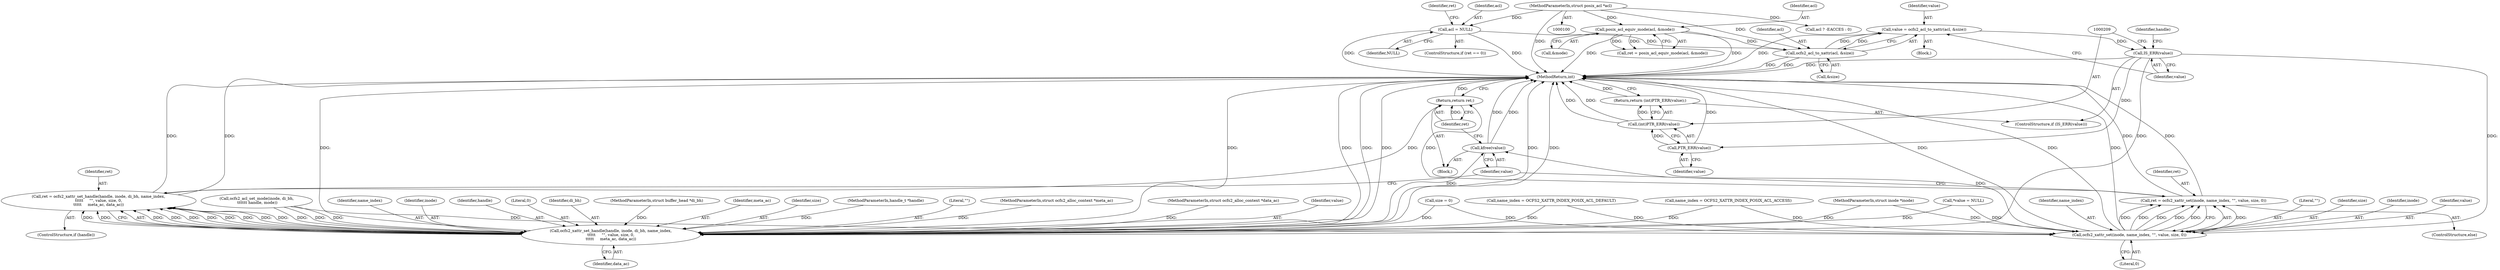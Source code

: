 digraph "0_linux_073931017b49d9458aa351605b43a7e34598caef_9@pointer" {
"1000198" [label="(Call,value = ocfs2_acl_to_xattr(acl, &size))"];
"1000200" [label="(Call,ocfs2_acl_to_xattr(acl, &size))"];
"1000159" [label="(Call,acl = NULL)"];
"1000105" [label="(MethodParameterIn,struct posix_acl *acl)"];
"1000145" [label="(Call,posix_acl_equiv_mode(acl, &mode))"];
"1000205" [label="(Call,IS_ERR(value))"];
"1000210" [label="(Call,PTR_ERR(value))"];
"1000208" [label="(Call,(int)PTR_ERR(value))"];
"1000207" [label="(Return,return (int)PTR_ERR(value);)"];
"1000216" [label="(Call,ocfs2_xattr_set_handle(handle, inode, di_bh, name_index,\n\t\t\t\t\t     \"\", value, size, 0,\n\t\t\t\t\t     meta_ac, data_ac))"];
"1000214" [label="(Call,ret = ocfs2_xattr_set_handle(handle, inode, di_bh, name_index,\n\t\t\t\t\t     \"\", value, size, 0,\n\t\t\t\t\t     meta_ac, data_ac))"];
"1000239" [label="(Return,return ret;)"];
"1000237" [label="(Call,kfree(value))"];
"1000230" [label="(Call,ocfs2_xattr_set(inode, name_index, \"\", value, size, 0))"];
"1000228" [label="(Call,ret = ocfs2_xattr_set(inode, name_index, \"\", value, size, 0))"];
"1000185" [label="(Call,acl ? -EACCES : 0)"];
"1000160" [label="(Identifier,acl)"];
"1000217" [label="(Identifier,handle)"];
"1000240" [label="(Identifier,ret)"];
"1000224" [label="(Literal,0)"];
"1000219" [label="(Identifier,di_bh)"];
"1000198" [label="(Call,value = ocfs2_acl_to_xattr(acl, &size))"];
"1000197" [label="(Block,)"];
"1000103" [label="(MethodParameterIn,struct buffer_head *di_bh)"];
"1000163" [label="(Identifier,ret)"];
"1000146" [label="(Identifier,acl)"];
"1000111" [label="(Call,*value = NULL)"];
"1000225" [label="(Identifier,meta_ac)"];
"1000161" [label="(Identifier,NULL)"];
"1000115" [label="(Call,size = 0)"];
"1000175" [label="(Call,name_index = OCFS2_XATTR_INDEX_POSIX_ACL_DEFAULT)"];
"1000201" [label="(Identifier,acl)"];
"1000215" [label="(Identifier,ret)"];
"1000155" [label="(ControlStructure,if (ret == 0))"];
"1000213" [label="(Identifier,handle)"];
"1000199" [label="(Identifier,value)"];
"1000108" [label="(Block,)"];
"1000232" [label="(Identifier,name_index)"];
"1000204" [label="(ControlStructure,if (IS_ERR(value)))"];
"1000214" [label="(Call,ret = ocfs2_xattr_set_handle(handle, inode, di_bh, name_index,\n\t\t\t\t\t     \"\", value, size, 0,\n\t\t\t\t\t     meta_ac, data_ac))"];
"1000211" [label="(Identifier,value)"];
"1000216" [label="(Call,ocfs2_xattr_set_handle(handle, inode, di_bh, name_index,\n\t\t\t\t\t     \"\", value, size, 0,\n\t\t\t\t\t     meta_ac, data_ac))"];
"1000107" [label="(MethodParameterIn,struct ocfs2_alloc_context *data_ac)"];
"1000229" [label="(Identifier,ret)"];
"1000236" [label="(Literal,0)"];
"1000143" [label="(Call,ret = posix_acl_equiv_mode(acl, &mode))"];
"1000200" [label="(Call,ocfs2_acl_to_xattr(acl, &size))"];
"1000205" [label="(Call,IS_ERR(value))"];
"1000206" [label="(Identifier,value)"];
"1000159" [label="(Call,acl = NULL)"];
"1000131" [label="(Call,name_index = OCFS2_XATTR_INDEX_POSIX_ACL_ACCESS)"];
"1000210" [label="(Call,PTR_ERR(value))"];
"1000230" [label="(Call,ocfs2_xattr_set(inode, name_index, \"\", value, size, 0))"];
"1000239" [label="(Return,return ret;)"];
"1000102" [label="(MethodParameterIn,struct inode *inode)"];
"1000164" [label="(Call,ocfs2_acl_set_mode(inode, di_bh,\n \t\t\t\t\t\t handle, mode))"];
"1000222" [label="(Identifier,value)"];
"1000241" [label="(MethodReturn,int)"];
"1000233" [label="(Literal,\"\")"];
"1000208" [label="(Call,(int)PTR_ERR(value))"];
"1000220" [label="(Identifier,name_index)"];
"1000238" [label="(Identifier,value)"];
"1000227" [label="(ControlStructure,else)"];
"1000147" [label="(Call,&mode)"];
"1000218" [label="(Identifier,inode)"];
"1000145" [label="(Call,posix_acl_equiv_mode(acl, &mode))"];
"1000223" [label="(Identifier,size)"];
"1000105" [label="(MethodParameterIn,struct posix_acl *acl)"];
"1000101" [label="(MethodParameterIn,handle_t *handle)"];
"1000212" [label="(ControlStructure,if (handle))"];
"1000221" [label="(Literal,\"\")"];
"1000207" [label="(Return,return (int)PTR_ERR(value);)"];
"1000235" [label="(Identifier,size)"];
"1000106" [label="(MethodParameterIn,struct ocfs2_alloc_context *meta_ac)"];
"1000237" [label="(Call,kfree(value))"];
"1000228" [label="(Call,ret = ocfs2_xattr_set(inode, name_index, \"\", value, size, 0))"];
"1000226" [label="(Identifier,data_ac)"];
"1000231" [label="(Identifier,inode)"];
"1000234" [label="(Identifier,value)"];
"1000202" [label="(Call,&size)"];
"1000198" -> "1000197"  [label="AST: "];
"1000198" -> "1000200"  [label="CFG: "];
"1000199" -> "1000198"  [label="AST: "];
"1000200" -> "1000198"  [label="AST: "];
"1000206" -> "1000198"  [label="CFG: "];
"1000198" -> "1000241"  [label="DDG: "];
"1000200" -> "1000198"  [label="DDG: "];
"1000200" -> "1000198"  [label="DDG: "];
"1000198" -> "1000205"  [label="DDG: "];
"1000200" -> "1000202"  [label="CFG: "];
"1000201" -> "1000200"  [label="AST: "];
"1000202" -> "1000200"  [label="AST: "];
"1000200" -> "1000241"  [label="DDG: "];
"1000200" -> "1000241"  [label="DDG: "];
"1000159" -> "1000200"  [label="DDG: "];
"1000145" -> "1000200"  [label="DDG: "];
"1000105" -> "1000200"  [label="DDG: "];
"1000159" -> "1000155"  [label="AST: "];
"1000159" -> "1000161"  [label="CFG: "];
"1000160" -> "1000159"  [label="AST: "];
"1000161" -> "1000159"  [label="AST: "];
"1000163" -> "1000159"  [label="CFG: "];
"1000159" -> "1000241"  [label="DDG: "];
"1000159" -> "1000241"  [label="DDG: "];
"1000105" -> "1000159"  [label="DDG: "];
"1000105" -> "1000100"  [label="AST: "];
"1000105" -> "1000241"  [label="DDG: "];
"1000105" -> "1000145"  [label="DDG: "];
"1000105" -> "1000185"  [label="DDG: "];
"1000145" -> "1000143"  [label="AST: "];
"1000145" -> "1000147"  [label="CFG: "];
"1000146" -> "1000145"  [label="AST: "];
"1000147" -> "1000145"  [label="AST: "];
"1000143" -> "1000145"  [label="CFG: "];
"1000145" -> "1000241"  [label="DDG: "];
"1000145" -> "1000241"  [label="DDG: "];
"1000145" -> "1000143"  [label="DDG: "];
"1000145" -> "1000143"  [label="DDG: "];
"1000205" -> "1000204"  [label="AST: "];
"1000205" -> "1000206"  [label="CFG: "];
"1000206" -> "1000205"  [label="AST: "];
"1000209" -> "1000205"  [label="CFG: "];
"1000213" -> "1000205"  [label="CFG: "];
"1000205" -> "1000241"  [label="DDG: "];
"1000205" -> "1000210"  [label="DDG: "];
"1000205" -> "1000216"  [label="DDG: "];
"1000205" -> "1000230"  [label="DDG: "];
"1000210" -> "1000208"  [label="AST: "];
"1000210" -> "1000211"  [label="CFG: "];
"1000211" -> "1000210"  [label="AST: "];
"1000208" -> "1000210"  [label="CFG: "];
"1000210" -> "1000241"  [label="DDG: "];
"1000210" -> "1000208"  [label="DDG: "];
"1000208" -> "1000207"  [label="AST: "];
"1000209" -> "1000208"  [label="AST: "];
"1000207" -> "1000208"  [label="CFG: "];
"1000208" -> "1000241"  [label="DDG: "];
"1000208" -> "1000241"  [label="DDG: "];
"1000208" -> "1000207"  [label="DDG: "];
"1000207" -> "1000204"  [label="AST: "];
"1000241" -> "1000207"  [label="CFG: "];
"1000207" -> "1000241"  [label="DDG: "];
"1000216" -> "1000214"  [label="AST: "];
"1000216" -> "1000226"  [label="CFG: "];
"1000217" -> "1000216"  [label="AST: "];
"1000218" -> "1000216"  [label="AST: "];
"1000219" -> "1000216"  [label="AST: "];
"1000220" -> "1000216"  [label="AST: "];
"1000221" -> "1000216"  [label="AST: "];
"1000222" -> "1000216"  [label="AST: "];
"1000223" -> "1000216"  [label="AST: "];
"1000224" -> "1000216"  [label="AST: "];
"1000225" -> "1000216"  [label="AST: "];
"1000226" -> "1000216"  [label="AST: "];
"1000214" -> "1000216"  [label="CFG: "];
"1000216" -> "1000241"  [label="DDG: "];
"1000216" -> "1000241"  [label="DDG: "];
"1000216" -> "1000241"  [label="DDG: "];
"1000216" -> "1000241"  [label="DDG: "];
"1000216" -> "1000241"  [label="DDG: "];
"1000216" -> "1000241"  [label="DDG: "];
"1000216" -> "1000241"  [label="DDG: "];
"1000216" -> "1000214"  [label="DDG: "];
"1000216" -> "1000214"  [label="DDG: "];
"1000216" -> "1000214"  [label="DDG: "];
"1000216" -> "1000214"  [label="DDG: "];
"1000216" -> "1000214"  [label="DDG: "];
"1000216" -> "1000214"  [label="DDG: "];
"1000216" -> "1000214"  [label="DDG: "];
"1000216" -> "1000214"  [label="DDG: "];
"1000216" -> "1000214"  [label="DDG: "];
"1000216" -> "1000214"  [label="DDG: "];
"1000164" -> "1000216"  [label="DDG: "];
"1000164" -> "1000216"  [label="DDG: "];
"1000164" -> "1000216"  [label="DDG: "];
"1000101" -> "1000216"  [label="DDG: "];
"1000102" -> "1000216"  [label="DDG: "];
"1000103" -> "1000216"  [label="DDG: "];
"1000131" -> "1000216"  [label="DDG: "];
"1000175" -> "1000216"  [label="DDG: "];
"1000111" -> "1000216"  [label="DDG: "];
"1000115" -> "1000216"  [label="DDG: "];
"1000106" -> "1000216"  [label="DDG: "];
"1000107" -> "1000216"  [label="DDG: "];
"1000216" -> "1000237"  [label="DDG: "];
"1000214" -> "1000212"  [label="AST: "];
"1000215" -> "1000214"  [label="AST: "];
"1000238" -> "1000214"  [label="CFG: "];
"1000214" -> "1000241"  [label="DDG: "];
"1000214" -> "1000241"  [label="DDG: "];
"1000214" -> "1000239"  [label="DDG: "];
"1000239" -> "1000108"  [label="AST: "];
"1000239" -> "1000240"  [label="CFG: "];
"1000240" -> "1000239"  [label="AST: "];
"1000241" -> "1000239"  [label="CFG: "];
"1000239" -> "1000241"  [label="DDG: "];
"1000240" -> "1000239"  [label="DDG: "];
"1000228" -> "1000239"  [label="DDG: "];
"1000237" -> "1000108"  [label="AST: "];
"1000237" -> "1000238"  [label="CFG: "];
"1000238" -> "1000237"  [label="AST: "];
"1000240" -> "1000237"  [label="CFG: "];
"1000237" -> "1000241"  [label="DDG: "];
"1000237" -> "1000241"  [label="DDG: "];
"1000230" -> "1000237"  [label="DDG: "];
"1000230" -> "1000228"  [label="AST: "];
"1000230" -> "1000236"  [label="CFG: "];
"1000231" -> "1000230"  [label="AST: "];
"1000232" -> "1000230"  [label="AST: "];
"1000233" -> "1000230"  [label="AST: "];
"1000234" -> "1000230"  [label="AST: "];
"1000235" -> "1000230"  [label="AST: "];
"1000236" -> "1000230"  [label="AST: "];
"1000228" -> "1000230"  [label="CFG: "];
"1000230" -> "1000241"  [label="DDG: "];
"1000230" -> "1000241"  [label="DDG: "];
"1000230" -> "1000241"  [label="DDG: "];
"1000230" -> "1000228"  [label="DDG: "];
"1000230" -> "1000228"  [label="DDG: "];
"1000230" -> "1000228"  [label="DDG: "];
"1000230" -> "1000228"  [label="DDG: "];
"1000230" -> "1000228"  [label="DDG: "];
"1000230" -> "1000228"  [label="DDG: "];
"1000164" -> "1000230"  [label="DDG: "];
"1000102" -> "1000230"  [label="DDG: "];
"1000131" -> "1000230"  [label="DDG: "];
"1000175" -> "1000230"  [label="DDG: "];
"1000111" -> "1000230"  [label="DDG: "];
"1000115" -> "1000230"  [label="DDG: "];
"1000228" -> "1000227"  [label="AST: "];
"1000229" -> "1000228"  [label="AST: "];
"1000238" -> "1000228"  [label="CFG: "];
"1000228" -> "1000241"  [label="DDG: "];
"1000228" -> "1000241"  [label="DDG: "];
}
